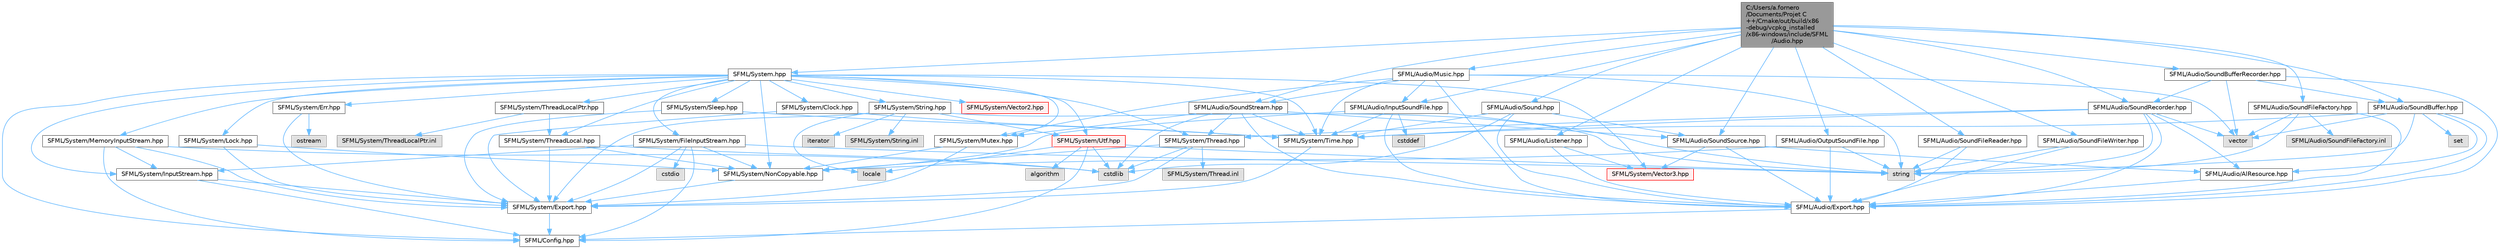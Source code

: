 digraph "C:/Users/a.fornero/Documents/Projet C++/Cmake/out/build/x86-debug/vcpkg_installed/x86-windows/include/SFML/Audio.hpp"
{
 // LATEX_PDF_SIZE
  bgcolor="transparent";
  edge [fontname=Helvetica,fontsize=10,labelfontname=Helvetica,labelfontsize=10];
  node [fontname=Helvetica,fontsize=10,shape=box,height=0.2,width=0.4];
  Node1 [id="Node000001",label="C:/Users/a.fornero\l/Documents/Projet C\l++/Cmake/out/build/x86\l-debug/vcpkg_installed\l/x86-windows/include/SFML\l/Audio.hpp",height=0.2,width=0.4,color="gray40", fillcolor="grey60", style="filled", fontcolor="black",tooltip=" "];
  Node1 -> Node2 [id="edge1_Node000001_Node000002",color="steelblue1",style="solid",tooltip=" "];
  Node2 [id="Node000002",label="SFML/System.hpp",height=0.2,width=0.4,color="grey40", fillcolor="white", style="filled",URL="$_system_8hpp.html",tooltip=" "];
  Node2 -> Node3 [id="edge2_Node000002_Node000003",color="steelblue1",style="solid",tooltip=" "];
  Node3 [id="Node000003",label="SFML/Config.hpp",height=0.2,width=0.4,color="grey40", fillcolor="white", style="filled",URL="$_config_8hpp.html",tooltip=" "];
  Node2 -> Node4 [id="edge3_Node000002_Node000004",color="steelblue1",style="solid",tooltip=" "];
  Node4 [id="Node000004",label="SFML/System/Clock.hpp",height=0.2,width=0.4,color="grey40", fillcolor="white", style="filled",URL="$_clock_8hpp.html",tooltip=" "];
  Node4 -> Node5 [id="edge4_Node000004_Node000005",color="steelblue1",style="solid",tooltip=" "];
  Node5 [id="Node000005",label="SFML/System/Export.hpp",height=0.2,width=0.4,color="grey40", fillcolor="white", style="filled",URL="$_system_2_export_8hpp.html",tooltip=" "];
  Node5 -> Node3 [id="edge5_Node000005_Node000003",color="steelblue1",style="solid",tooltip=" "];
  Node4 -> Node6 [id="edge6_Node000004_Node000006",color="steelblue1",style="solid",tooltip=" "];
  Node6 [id="Node000006",label="SFML/System/Time.hpp",height=0.2,width=0.4,color="grey40", fillcolor="white", style="filled",URL="$_time_8hpp.html",tooltip=" "];
  Node6 -> Node5 [id="edge7_Node000006_Node000005",color="steelblue1",style="solid",tooltip=" "];
  Node2 -> Node7 [id="edge8_Node000002_Node000007",color="steelblue1",style="solid",tooltip=" "];
  Node7 [id="Node000007",label="SFML/System/Err.hpp",height=0.2,width=0.4,color="grey40", fillcolor="white", style="filled",URL="$_err_8hpp.html",tooltip=" "];
  Node7 -> Node5 [id="edge9_Node000007_Node000005",color="steelblue1",style="solid",tooltip=" "];
  Node7 -> Node8 [id="edge10_Node000007_Node000008",color="steelblue1",style="solid",tooltip=" "];
  Node8 [id="Node000008",label="ostream",height=0.2,width=0.4,color="grey60", fillcolor="#E0E0E0", style="filled",tooltip=" "];
  Node2 -> Node9 [id="edge11_Node000002_Node000009",color="steelblue1",style="solid",tooltip=" "];
  Node9 [id="Node000009",label="SFML/System/FileInputStream.hpp",height=0.2,width=0.4,color="grey40", fillcolor="white", style="filled",URL="$_file_input_stream_8hpp.html",tooltip=" "];
  Node9 -> Node3 [id="edge12_Node000009_Node000003",color="steelblue1",style="solid",tooltip=" "];
  Node9 -> Node5 [id="edge13_Node000009_Node000005",color="steelblue1",style="solid",tooltip=" "];
  Node9 -> Node10 [id="edge14_Node000009_Node000010",color="steelblue1",style="solid",tooltip=" "];
  Node10 [id="Node000010",label="SFML/System/InputStream.hpp",height=0.2,width=0.4,color="grey40", fillcolor="white", style="filled",URL="$_input_stream_8hpp.html",tooltip=" "];
  Node10 -> Node3 [id="edge15_Node000010_Node000003",color="steelblue1",style="solid",tooltip=" "];
  Node10 -> Node5 [id="edge16_Node000010_Node000005",color="steelblue1",style="solid",tooltip=" "];
  Node9 -> Node11 [id="edge17_Node000009_Node000011",color="steelblue1",style="solid",tooltip=" "];
  Node11 [id="Node000011",label="SFML/System/NonCopyable.hpp",height=0.2,width=0.4,color="grey40", fillcolor="white", style="filled",URL="$_non_copyable_8hpp.html",tooltip=" "];
  Node11 -> Node5 [id="edge18_Node000011_Node000005",color="steelblue1",style="solid",tooltip=" "];
  Node9 -> Node12 [id="edge19_Node000009_Node000012",color="steelblue1",style="solid",tooltip=" "];
  Node12 [id="Node000012",label="cstdio",height=0.2,width=0.4,color="grey60", fillcolor="#E0E0E0", style="filled",tooltip=" "];
  Node9 -> Node13 [id="edge20_Node000009_Node000013",color="steelblue1",style="solid",tooltip=" "];
  Node13 [id="Node000013",label="string",height=0.2,width=0.4,color="grey60", fillcolor="#E0E0E0", style="filled",tooltip=" "];
  Node2 -> Node10 [id="edge21_Node000002_Node000010",color="steelblue1",style="solid",tooltip=" "];
  Node2 -> Node14 [id="edge22_Node000002_Node000014",color="steelblue1",style="solid",tooltip=" "];
  Node14 [id="Node000014",label="SFML/System/Lock.hpp",height=0.2,width=0.4,color="grey40", fillcolor="white", style="filled",URL="$_lock_8hpp.html",tooltip=" "];
  Node14 -> Node5 [id="edge23_Node000014_Node000005",color="steelblue1",style="solid",tooltip=" "];
  Node14 -> Node11 [id="edge24_Node000014_Node000011",color="steelblue1",style="solid",tooltip=" "];
  Node2 -> Node15 [id="edge25_Node000002_Node000015",color="steelblue1",style="solid",tooltip=" "];
  Node15 [id="Node000015",label="SFML/System/MemoryInputStream.hpp",height=0.2,width=0.4,color="grey40", fillcolor="white", style="filled",URL="$_memory_input_stream_8hpp.html",tooltip=" "];
  Node15 -> Node3 [id="edge26_Node000015_Node000003",color="steelblue1",style="solid",tooltip=" "];
  Node15 -> Node10 [id="edge27_Node000015_Node000010",color="steelblue1",style="solid",tooltip=" "];
  Node15 -> Node5 [id="edge28_Node000015_Node000005",color="steelblue1",style="solid",tooltip=" "];
  Node15 -> Node16 [id="edge29_Node000015_Node000016",color="steelblue1",style="solid",tooltip=" "];
  Node16 [id="Node000016",label="cstdlib",height=0.2,width=0.4,color="grey60", fillcolor="#E0E0E0", style="filled",tooltip=" "];
  Node2 -> Node17 [id="edge30_Node000002_Node000017",color="steelblue1",style="solid",tooltip=" "];
  Node17 [id="Node000017",label="SFML/System/Mutex.hpp",height=0.2,width=0.4,color="grey40", fillcolor="white", style="filled",URL="$_mutex_8hpp.html",tooltip=" "];
  Node17 -> Node5 [id="edge31_Node000017_Node000005",color="steelblue1",style="solid",tooltip=" "];
  Node17 -> Node11 [id="edge32_Node000017_Node000011",color="steelblue1",style="solid",tooltip=" "];
  Node2 -> Node11 [id="edge33_Node000002_Node000011",color="steelblue1",style="solid",tooltip=" "];
  Node2 -> Node18 [id="edge34_Node000002_Node000018",color="steelblue1",style="solid",tooltip=" "];
  Node18 [id="Node000018",label="SFML/System/Sleep.hpp",height=0.2,width=0.4,color="grey40", fillcolor="white", style="filled",URL="$_sleep_8hpp.html",tooltip=" "];
  Node18 -> Node5 [id="edge35_Node000018_Node000005",color="steelblue1",style="solid",tooltip=" "];
  Node18 -> Node6 [id="edge36_Node000018_Node000006",color="steelblue1",style="solid",tooltip=" "];
  Node2 -> Node19 [id="edge37_Node000002_Node000019",color="steelblue1",style="solid",tooltip=" "];
  Node19 [id="Node000019",label="SFML/System/String.hpp",height=0.2,width=0.4,color="grey40", fillcolor="white", style="filled",URL="$_string_8hpp.html",tooltip=" "];
  Node19 -> Node5 [id="edge38_Node000019_Node000005",color="steelblue1",style="solid",tooltip=" "];
  Node19 -> Node20 [id="edge39_Node000019_Node000020",color="steelblue1",style="solid",tooltip=" "];
  Node20 [id="Node000020",label="SFML/System/Utf.hpp",height=0.2,width=0.4,color="red", fillcolor="#FFF0F0", style="filled",URL="$_utf_8hpp.html",tooltip=" "];
  Node20 -> Node3 [id="edge40_Node000020_Node000003",color="steelblue1",style="solid",tooltip=" "];
  Node20 -> Node21 [id="edge41_Node000020_Node000021",color="steelblue1",style="solid",tooltip=" "];
  Node21 [id="Node000021",label="algorithm",height=0.2,width=0.4,color="grey60", fillcolor="#E0E0E0", style="filled",tooltip=" "];
  Node20 -> Node22 [id="edge42_Node000020_Node000022",color="steelblue1",style="solid",tooltip=" "];
  Node22 [id="Node000022",label="locale",height=0.2,width=0.4,color="grey60", fillcolor="#E0E0E0", style="filled",tooltip=" "];
  Node20 -> Node13 [id="edge43_Node000020_Node000013",color="steelblue1",style="solid",tooltip=" "];
  Node20 -> Node16 [id="edge44_Node000020_Node000016",color="steelblue1",style="solid",tooltip=" "];
  Node19 -> Node24 [id="edge45_Node000019_Node000024",color="steelblue1",style="solid",tooltip=" "];
  Node24 [id="Node000024",label="iterator",height=0.2,width=0.4,color="grey60", fillcolor="#E0E0E0", style="filled",tooltip=" "];
  Node19 -> Node22 [id="edge46_Node000019_Node000022",color="steelblue1",style="solid",tooltip=" "];
  Node19 -> Node13 [id="edge47_Node000019_Node000013",color="steelblue1",style="solid",tooltip=" "];
  Node19 -> Node25 [id="edge48_Node000019_Node000025",color="steelblue1",style="solid",tooltip=" "];
  Node25 [id="Node000025",label="SFML/System/String.inl",height=0.2,width=0.4,color="grey60", fillcolor="#E0E0E0", style="filled",tooltip=" "];
  Node2 -> Node26 [id="edge49_Node000002_Node000026",color="steelblue1",style="solid",tooltip=" "];
  Node26 [id="Node000026",label="SFML/System/Thread.hpp",height=0.2,width=0.4,color="grey40", fillcolor="white", style="filled",URL="$_thread_8hpp.html",tooltip=" "];
  Node26 -> Node5 [id="edge50_Node000026_Node000005",color="steelblue1",style="solid",tooltip=" "];
  Node26 -> Node11 [id="edge51_Node000026_Node000011",color="steelblue1",style="solid",tooltip=" "];
  Node26 -> Node16 [id="edge52_Node000026_Node000016",color="steelblue1",style="solid",tooltip=" "];
  Node26 -> Node27 [id="edge53_Node000026_Node000027",color="steelblue1",style="solid",tooltip=" "];
  Node27 [id="Node000027",label="SFML/System/Thread.inl",height=0.2,width=0.4,color="grey60", fillcolor="#E0E0E0", style="filled",tooltip=" "];
  Node2 -> Node28 [id="edge54_Node000002_Node000028",color="steelblue1",style="solid",tooltip=" "];
  Node28 [id="Node000028",label="SFML/System/ThreadLocal.hpp",height=0.2,width=0.4,color="grey40", fillcolor="white", style="filled",URL="$_thread_local_8hpp.html",tooltip=" "];
  Node28 -> Node5 [id="edge55_Node000028_Node000005",color="steelblue1",style="solid",tooltip=" "];
  Node28 -> Node11 [id="edge56_Node000028_Node000011",color="steelblue1",style="solid",tooltip=" "];
  Node28 -> Node16 [id="edge57_Node000028_Node000016",color="steelblue1",style="solid",tooltip=" "];
  Node2 -> Node29 [id="edge58_Node000002_Node000029",color="steelblue1",style="solid",tooltip=" "];
  Node29 [id="Node000029",label="SFML/System/ThreadLocalPtr.hpp",height=0.2,width=0.4,color="grey40", fillcolor="white", style="filled",URL="$_thread_local_ptr_8hpp.html",tooltip=" "];
  Node29 -> Node28 [id="edge59_Node000029_Node000028",color="steelblue1",style="solid",tooltip=" "];
  Node29 -> Node30 [id="edge60_Node000029_Node000030",color="steelblue1",style="solid",tooltip=" "];
  Node30 [id="Node000030",label="SFML/System/ThreadLocalPtr.inl",height=0.2,width=0.4,color="grey60", fillcolor="#E0E0E0", style="filled",tooltip=" "];
  Node2 -> Node6 [id="edge61_Node000002_Node000006",color="steelblue1",style="solid",tooltip=" "];
  Node2 -> Node20 [id="edge62_Node000002_Node000020",color="steelblue1",style="solid",tooltip=" "];
  Node2 -> Node31 [id="edge63_Node000002_Node000031",color="steelblue1",style="solid",tooltip=" "];
  Node31 [id="Node000031",label="SFML/System/Vector2.hpp",height=0.2,width=0.4,color="red", fillcolor="#FFF0F0", style="filled",URL="$_vector2_8hpp.html",tooltip=" "];
  Node2 -> Node33 [id="edge64_Node000002_Node000033",color="steelblue1",style="solid",tooltip=" "];
  Node33 [id="Node000033",label="SFML/System/Vector3.hpp",height=0.2,width=0.4,color="red", fillcolor="#FFF0F0", style="filled",URL="$_vector3_8hpp.html",tooltip=" "];
  Node1 -> Node35 [id="edge65_Node000001_Node000035",color="steelblue1",style="solid",tooltip=" "];
  Node35 [id="Node000035",label="SFML/Audio/InputSoundFile.hpp",height=0.2,width=0.4,color="grey40", fillcolor="white", style="filled",URL="$_input_sound_file_8hpp.html",tooltip=" "];
  Node35 -> Node36 [id="edge66_Node000035_Node000036",color="steelblue1",style="solid",tooltip=" "];
  Node36 [id="Node000036",label="SFML/Audio/Export.hpp",height=0.2,width=0.4,color="grey40", fillcolor="white", style="filled",URL="$_audio_2_export_8hpp.html",tooltip=" "];
  Node36 -> Node3 [id="edge67_Node000036_Node000003",color="steelblue1",style="solid",tooltip=" "];
  Node35 -> Node11 [id="edge68_Node000035_Node000011",color="steelblue1",style="solid",tooltip=" "];
  Node35 -> Node6 [id="edge69_Node000035_Node000006",color="steelblue1",style="solid",tooltip=" "];
  Node35 -> Node13 [id="edge70_Node000035_Node000013",color="steelblue1",style="solid",tooltip=" "];
  Node35 -> Node37 [id="edge71_Node000035_Node000037",color="steelblue1",style="solid",tooltip=" "];
  Node37 [id="Node000037",label="cstddef",height=0.2,width=0.4,color="grey60", fillcolor="#E0E0E0", style="filled",tooltip=" "];
  Node1 -> Node38 [id="edge72_Node000001_Node000038",color="steelblue1",style="solid",tooltip=" "];
  Node38 [id="Node000038",label="SFML/Audio/Listener.hpp",height=0.2,width=0.4,color="grey40", fillcolor="white", style="filled",URL="$_listener_8hpp.html",tooltip=" "];
  Node38 -> Node36 [id="edge73_Node000038_Node000036",color="steelblue1",style="solid",tooltip=" "];
  Node38 -> Node33 [id="edge74_Node000038_Node000033",color="steelblue1",style="solid",tooltip=" "];
  Node1 -> Node39 [id="edge75_Node000001_Node000039",color="steelblue1",style="solid",tooltip=" "];
  Node39 [id="Node000039",label="SFML/Audio/Music.hpp",height=0.2,width=0.4,color="grey40", fillcolor="white", style="filled",URL="$_music_8hpp.html",tooltip=" "];
  Node39 -> Node36 [id="edge76_Node000039_Node000036",color="steelblue1",style="solid",tooltip=" "];
  Node39 -> Node40 [id="edge77_Node000039_Node000040",color="steelblue1",style="solid",tooltip=" "];
  Node40 [id="Node000040",label="SFML/Audio/SoundStream.hpp",height=0.2,width=0.4,color="grey40", fillcolor="white", style="filled",URL="$_sound_stream_8hpp.html",tooltip=" "];
  Node40 -> Node36 [id="edge78_Node000040_Node000036",color="steelblue1",style="solid",tooltip=" "];
  Node40 -> Node41 [id="edge79_Node000040_Node000041",color="steelblue1",style="solid",tooltip=" "];
  Node41 [id="Node000041",label="SFML/Audio/SoundSource.hpp",height=0.2,width=0.4,color="grey40", fillcolor="white", style="filled",URL="$_sound_source_8hpp.html",tooltip=" "];
  Node41 -> Node36 [id="edge80_Node000041_Node000036",color="steelblue1",style="solid",tooltip=" "];
  Node41 -> Node42 [id="edge81_Node000041_Node000042",color="steelblue1",style="solid",tooltip=" "];
  Node42 [id="Node000042",label="SFML/Audio/AlResource.hpp",height=0.2,width=0.4,color="grey40", fillcolor="white", style="filled",URL="$_al_resource_8hpp.html",tooltip=" "];
  Node42 -> Node36 [id="edge82_Node000042_Node000036",color="steelblue1",style="solid",tooltip=" "];
  Node41 -> Node33 [id="edge83_Node000041_Node000033",color="steelblue1",style="solid",tooltip=" "];
  Node40 -> Node26 [id="edge84_Node000040_Node000026",color="steelblue1",style="solid",tooltip=" "];
  Node40 -> Node6 [id="edge85_Node000040_Node000006",color="steelblue1",style="solid",tooltip=" "];
  Node40 -> Node17 [id="edge86_Node000040_Node000017",color="steelblue1",style="solid",tooltip=" "];
  Node40 -> Node16 [id="edge87_Node000040_Node000016",color="steelblue1",style="solid",tooltip=" "];
  Node39 -> Node35 [id="edge88_Node000039_Node000035",color="steelblue1",style="solid",tooltip=" "];
  Node39 -> Node17 [id="edge89_Node000039_Node000017",color="steelblue1",style="solid",tooltip=" "];
  Node39 -> Node6 [id="edge90_Node000039_Node000006",color="steelblue1",style="solid",tooltip=" "];
  Node39 -> Node13 [id="edge91_Node000039_Node000013",color="steelblue1",style="solid",tooltip=" "];
  Node39 -> Node43 [id="edge92_Node000039_Node000043",color="steelblue1",style="solid",tooltip=" "];
  Node43 [id="Node000043",label="vector",height=0.2,width=0.4,color="grey60", fillcolor="#E0E0E0", style="filled",tooltip=" "];
  Node1 -> Node44 [id="edge93_Node000001_Node000044",color="steelblue1",style="solid",tooltip=" "];
  Node44 [id="Node000044",label="SFML/Audio/OutputSoundFile.hpp",height=0.2,width=0.4,color="grey40", fillcolor="white", style="filled",URL="$_output_sound_file_8hpp.html",tooltip=" "];
  Node44 -> Node36 [id="edge94_Node000044_Node000036",color="steelblue1",style="solid",tooltip=" "];
  Node44 -> Node11 [id="edge95_Node000044_Node000011",color="steelblue1",style="solid",tooltip=" "];
  Node44 -> Node13 [id="edge96_Node000044_Node000013",color="steelblue1",style="solid",tooltip=" "];
  Node1 -> Node45 [id="edge97_Node000001_Node000045",color="steelblue1",style="solid",tooltip=" "];
  Node45 [id="Node000045",label="SFML/Audio/Sound.hpp",height=0.2,width=0.4,color="grey40", fillcolor="white", style="filled",URL="$_sound_8hpp.html",tooltip=" "];
  Node45 -> Node36 [id="edge98_Node000045_Node000036",color="steelblue1",style="solid",tooltip=" "];
  Node45 -> Node41 [id="edge99_Node000045_Node000041",color="steelblue1",style="solid",tooltip=" "];
  Node45 -> Node6 [id="edge100_Node000045_Node000006",color="steelblue1",style="solid",tooltip=" "];
  Node45 -> Node16 [id="edge101_Node000045_Node000016",color="steelblue1",style="solid",tooltip=" "];
  Node1 -> Node46 [id="edge102_Node000001_Node000046",color="steelblue1",style="solid",tooltip=" "];
  Node46 [id="Node000046",label="SFML/Audio/SoundBuffer.hpp",height=0.2,width=0.4,color="grey40", fillcolor="white", style="filled",URL="$_sound_buffer_8hpp.html",tooltip=" "];
  Node46 -> Node36 [id="edge103_Node000046_Node000036",color="steelblue1",style="solid",tooltip=" "];
  Node46 -> Node42 [id="edge104_Node000046_Node000042",color="steelblue1",style="solid",tooltip=" "];
  Node46 -> Node6 [id="edge105_Node000046_Node000006",color="steelblue1",style="solid",tooltip=" "];
  Node46 -> Node13 [id="edge106_Node000046_Node000013",color="steelblue1",style="solid",tooltip=" "];
  Node46 -> Node43 [id="edge107_Node000046_Node000043",color="steelblue1",style="solid",tooltip=" "];
  Node46 -> Node47 [id="edge108_Node000046_Node000047",color="steelblue1",style="solid",tooltip=" "];
  Node47 [id="Node000047",label="set",height=0.2,width=0.4,color="grey60", fillcolor="#E0E0E0", style="filled",tooltip=" "];
  Node1 -> Node48 [id="edge109_Node000001_Node000048",color="steelblue1",style="solid",tooltip=" "];
  Node48 [id="Node000048",label="SFML/Audio/SoundBufferRecorder.hpp",height=0.2,width=0.4,color="grey40", fillcolor="white", style="filled",URL="$_sound_buffer_recorder_8hpp.html",tooltip=" "];
  Node48 -> Node36 [id="edge110_Node000048_Node000036",color="steelblue1",style="solid",tooltip=" "];
  Node48 -> Node46 [id="edge111_Node000048_Node000046",color="steelblue1",style="solid",tooltip=" "];
  Node48 -> Node49 [id="edge112_Node000048_Node000049",color="steelblue1",style="solid",tooltip=" "];
  Node49 [id="Node000049",label="SFML/Audio/SoundRecorder.hpp",height=0.2,width=0.4,color="grey40", fillcolor="white", style="filled",URL="$_sound_recorder_8hpp.html",tooltip=" "];
  Node49 -> Node36 [id="edge113_Node000049_Node000036",color="steelblue1",style="solid",tooltip=" "];
  Node49 -> Node42 [id="edge114_Node000049_Node000042",color="steelblue1",style="solid",tooltip=" "];
  Node49 -> Node26 [id="edge115_Node000049_Node000026",color="steelblue1",style="solid",tooltip=" "];
  Node49 -> Node6 [id="edge116_Node000049_Node000006",color="steelblue1",style="solid",tooltip=" "];
  Node49 -> Node43 [id="edge117_Node000049_Node000043",color="steelblue1",style="solid",tooltip=" "];
  Node49 -> Node13 [id="edge118_Node000049_Node000013",color="steelblue1",style="solid",tooltip=" "];
  Node48 -> Node43 [id="edge119_Node000048_Node000043",color="steelblue1",style="solid",tooltip=" "];
  Node1 -> Node50 [id="edge120_Node000001_Node000050",color="steelblue1",style="solid",tooltip=" "];
  Node50 [id="Node000050",label="SFML/Audio/SoundFileFactory.hpp",height=0.2,width=0.4,color="grey40", fillcolor="white", style="filled",URL="$_sound_file_factory_8hpp.html",tooltip=" "];
  Node50 -> Node36 [id="edge121_Node000050_Node000036",color="steelblue1",style="solid",tooltip=" "];
  Node50 -> Node13 [id="edge122_Node000050_Node000013",color="steelblue1",style="solid",tooltip=" "];
  Node50 -> Node43 [id="edge123_Node000050_Node000043",color="steelblue1",style="solid",tooltip=" "];
  Node50 -> Node51 [id="edge124_Node000050_Node000051",color="steelblue1",style="solid",tooltip=" "];
  Node51 [id="Node000051",label="SFML/Audio/SoundFileFactory.inl",height=0.2,width=0.4,color="grey60", fillcolor="#E0E0E0", style="filled",tooltip=" "];
  Node1 -> Node52 [id="edge125_Node000001_Node000052",color="steelblue1",style="solid",tooltip=" "];
  Node52 [id="Node000052",label="SFML/Audio/SoundFileReader.hpp",height=0.2,width=0.4,color="grey40", fillcolor="white", style="filled",URL="$_sound_file_reader_8hpp.html",tooltip=" "];
  Node52 -> Node36 [id="edge126_Node000052_Node000036",color="steelblue1",style="solid",tooltip=" "];
  Node52 -> Node13 [id="edge127_Node000052_Node000013",color="steelblue1",style="solid",tooltip=" "];
  Node1 -> Node53 [id="edge128_Node000001_Node000053",color="steelblue1",style="solid",tooltip=" "];
  Node53 [id="Node000053",label="SFML/Audio/SoundFileWriter.hpp",height=0.2,width=0.4,color="grey40", fillcolor="white", style="filled",URL="$_sound_file_writer_8hpp.html",tooltip=" "];
  Node53 -> Node36 [id="edge129_Node000053_Node000036",color="steelblue1",style="solid",tooltip=" "];
  Node53 -> Node13 [id="edge130_Node000053_Node000013",color="steelblue1",style="solid",tooltip=" "];
  Node1 -> Node49 [id="edge131_Node000001_Node000049",color="steelblue1",style="solid",tooltip=" "];
  Node1 -> Node41 [id="edge132_Node000001_Node000041",color="steelblue1",style="solid",tooltip=" "];
  Node1 -> Node40 [id="edge133_Node000001_Node000040",color="steelblue1",style="solid",tooltip=" "];
}
